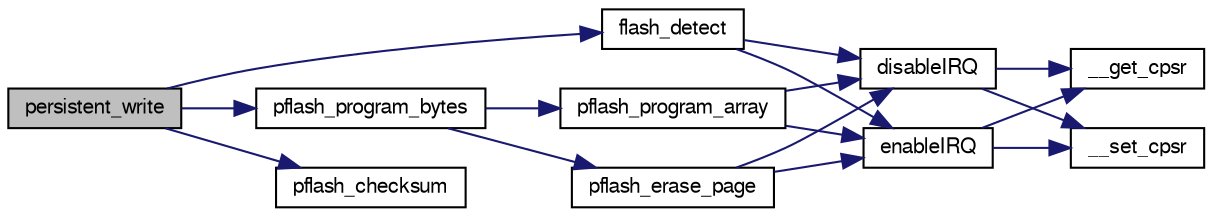 digraph "persistent_write"
{
  edge [fontname="FreeSans",fontsize="10",labelfontname="FreeSans",labelfontsize="10"];
  node [fontname="FreeSans",fontsize="10",shape=record];
  rankdir="LR";
  Node1 [label="persistent_write",height=0.2,width=0.4,color="black", fillcolor="grey75", style="filled", fontcolor="black"];
  Node1 -> Node2 [color="midnightblue",fontsize="10",style="solid",fontname="FreeSans"];
  Node2 [label="flash_detect",height=0.2,width=0.4,color="black", fillcolor="white", style="filled",URL="$lpc21_2subsystems_2settings__arch_8c.html#ad823eefc2cb06fb3581e165cabbbc053"];
  Node2 -> Node3 [color="midnightblue",fontsize="10",style="solid",fontname="FreeSans"];
  Node3 [label="disableIRQ",height=0.2,width=0.4,color="black", fillcolor="white", style="filled",URL="$armVIC_8c.html#a495b577a0ad5c4dc620339b2edff1ac5"];
  Node3 -> Node4 [color="midnightblue",fontsize="10",style="solid",fontname="FreeSans"];
  Node4 [label="__get_cpsr",height=0.2,width=0.4,color="black", fillcolor="white", style="filled",URL="$armVIC_8c.html#a07a90dd2662e1a51c45600eccd2661c4"];
  Node3 -> Node5 [color="midnightblue",fontsize="10",style="solid",fontname="FreeSans"];
  Node5 [label="__set_cpsr",height=0.2,width=0.4,color="black", fillcolor="white", style="filled",URL="$armVIC_8c.html#a2695574f2b9c353bb88ce1239a0ab9ec"];
  Node2 -> Node6 [color="midnightblue",fontsize="10",style="solid",fontname="FreeSans"];
  Node6 [label="enableIRQ",height=0.2,width=0.4,color="black", fillcolor="white", style="filled",URL="$armVIC_8c.html#adf9d98445ae51a2278cbe9e719f579f1"];
  Node6 -> Node4 [color="midnightblue",fontsize="10",style="solid",fontname="FreeSans"];
  Node6 -> Node5 [color="midnightblue",fontsize="10",style="solid",fontname="FreeSans"];
  Node1 -> Node7 [color="midnightblue",fontsize="10",style="solid",fontname="FreeSans"];
  Node7 [label="pflash_checksum",height=0.2,width=0.4,color="black", fillcolor="white", style="filled",URL="$lpc21_2subsystems_2settings__arch_8c.html#a22c9ce72b72cd4dfe56c4008626cff19"];
  Node1 -> Node8 [color="midnightblue",fontsize="10",style="solid",fontname="FreeSans"];
  Node8 [label="pflash_program_bytes",height=0.2,width=0.4,color="black", fillcolor="white", style="filled",URL="$lpc21_2subsystems_2settings__arch_8c.html#ad0920fb7b78f3fea6b76c53ea0cd61b0"];
  Node8 -> Node9 [color="midnightblue",fontsize="10",style="solid",fontname="FreeSans"];
  Node9 [label="pflash_erase_page",height=0.2,width=0.4,color="black", fillcolor="white", style="filled",URL="$lpc21_2subsystems_2settings__arch_8c.html#a0c1ad7afd13542ed562e34d271f70200"];
  Node9 -> Node3 [color="midnightblue",fontsize="10",style="solid",fontname="FreeSans"];
  Node9 -> Node6 [color="midnightblue",fontsize="10",style="solid",fontname="FreeSans"];
  Node8 -> Node10 [color="midnightblue",fontsize="10",style="solid",fontname="FreeSans"];
  Node10 [label="pflash_program_array",height=0.2,width=0.4,color="black", fillcolor="white", style="filled",URL="$lpc21_2subsystems_2settings__arch_8c.html#ad8bba057f6e6c970367af049d0fed019"];
  Node10 -> Node3 [color="midnightblue",fontsize="10",style="solid",fontname="FreeSans"];
  Node10 -> Node6 [color="midnightblue",fontsize="10",style="solid",fontname="FreeSans"];
}
